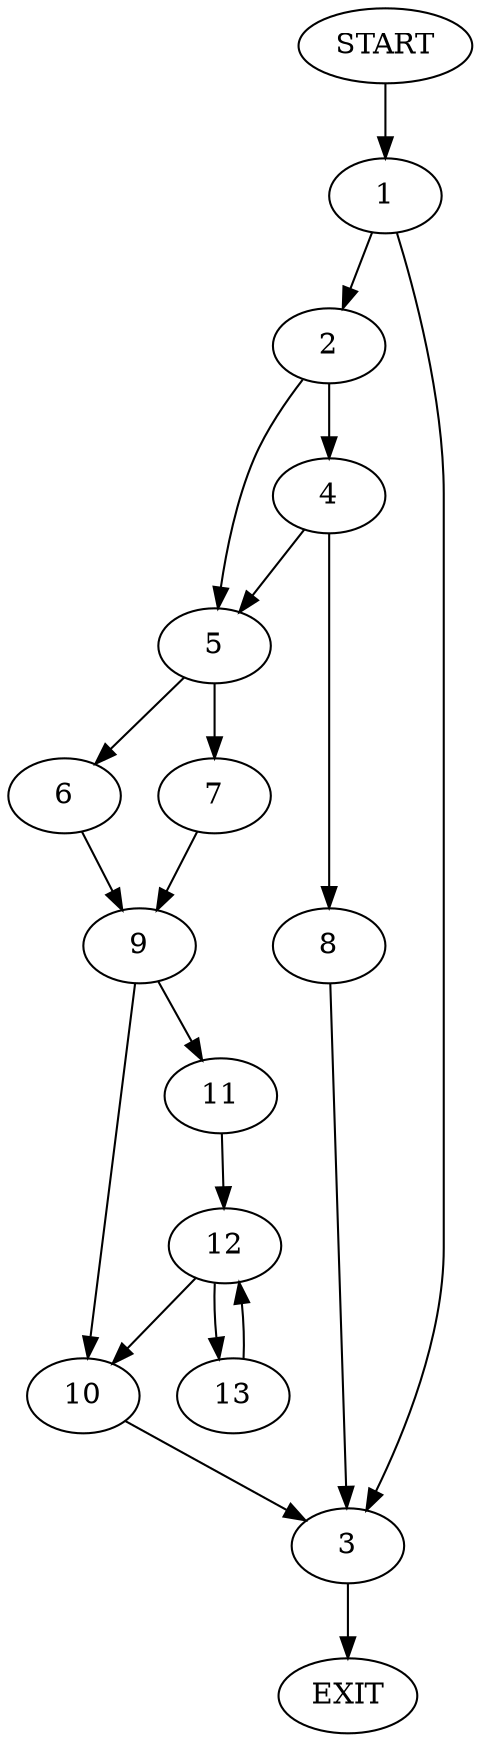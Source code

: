 digraph {
0 [label="START"]
14 [label="EXIT"]
0 -> 1
1 -> 2
1 -> 3
2 -> 4
2 -> 5
3 -> 14
5 -> 6
5 -> 7
4 -> 8
4 -> 5
8 -> 3
6 -> 9
7 -> 9
9 -> 10
9 -> 11
11 -> 12
10 -> 3
12 -> 13
12 -> 10
13 -> 12
}
